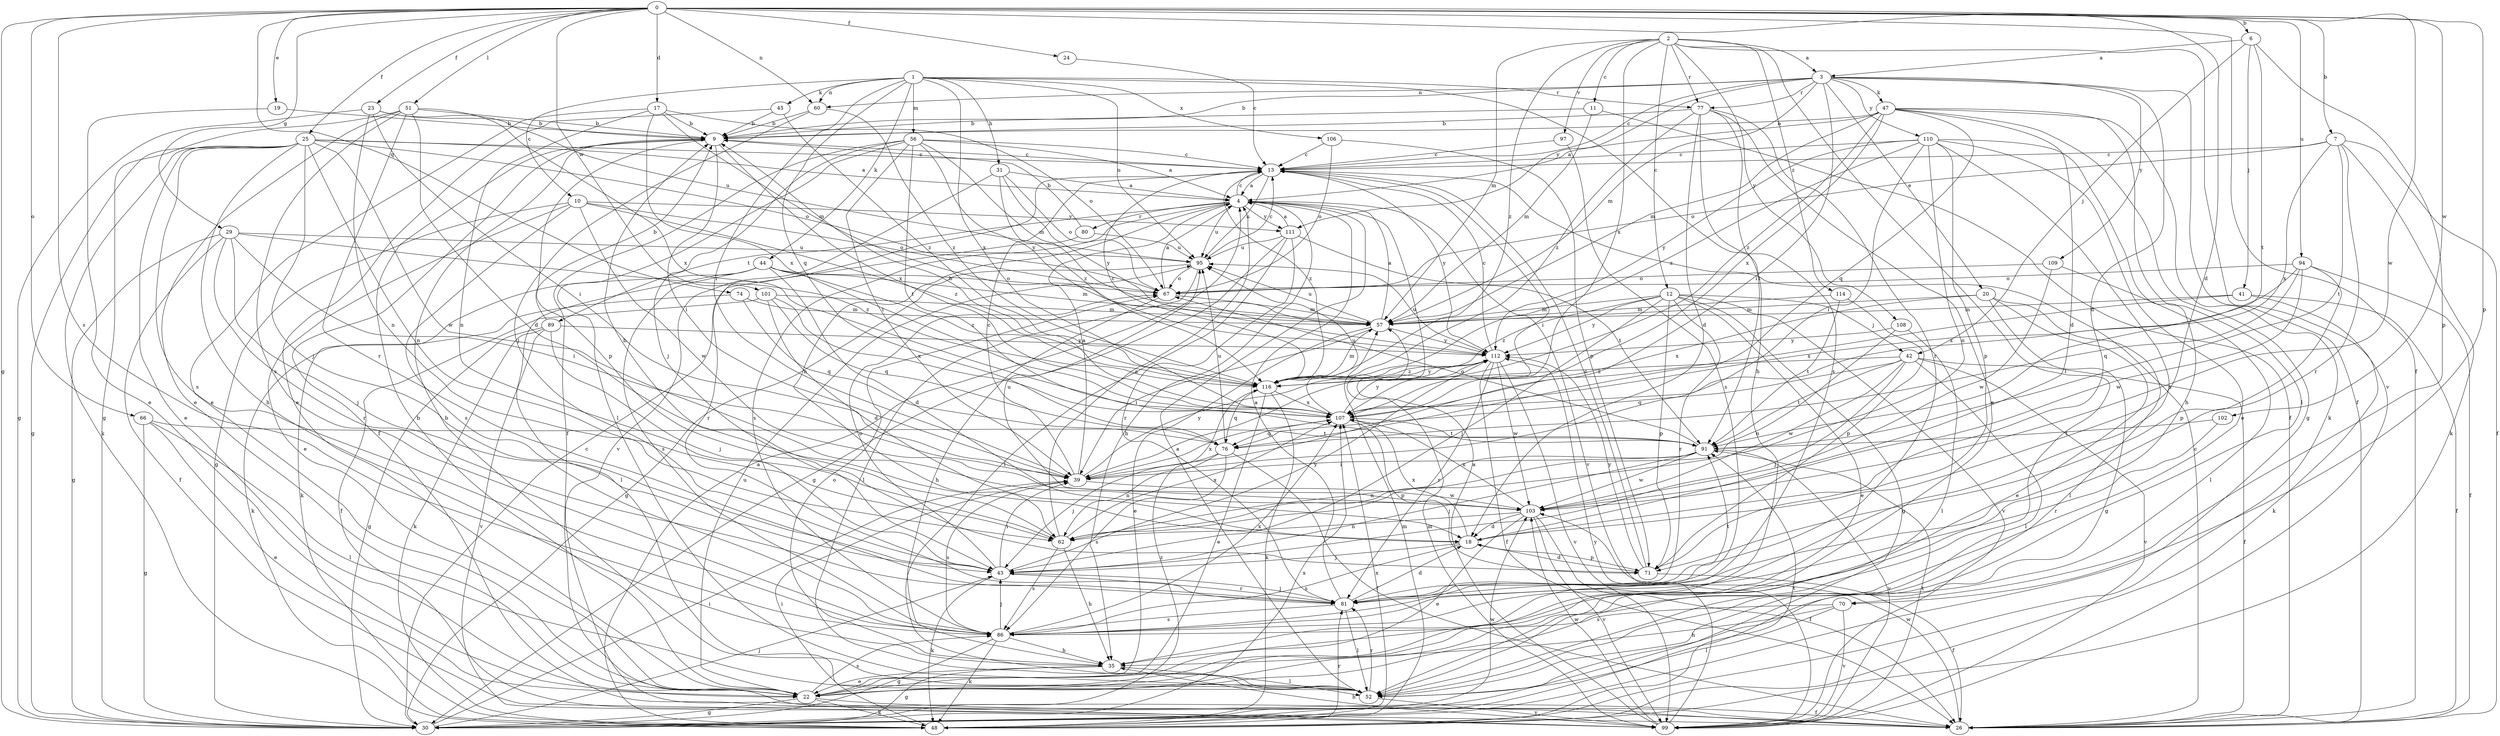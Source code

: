 strict digraph  {
0;
1;
2;
3;
4;
6;
7;
9;
10;
11;
12;
13;
17;
18;
19;
20;
22;
23;
24;
25;
26;
29;
30;
31;
35;
39;
41;
42;
43;
44;
45;
47;
48;
51;
52;
56;
57;
60;
62;
66;
67;
70;
71;
74;
76;
77;
80;
81;
86;
89;
91;
94;
95;
97;
99;
101;
102;
103;
106;
107;
108;
109;
110;
111;
112;
114;
116;
0 -> 6  [label=b];
0 -> 7  [label=b];
0 -> 17  [label=d];
0 -> 18  [label=d];
0 -> 19  [label=e];
0 -> 23  [label=f];
0 -> 24  [label=f];
0 -> 25  [label=f];
0 -> 26  [label=f];
0 -> 29  [label=g];
0 -> 30  [label=g];
0 -> 51  [label=l];
0 -> 60  [label=n];
0 -> 66  [label=o];
0 -> 70  [label=p];
0 -> 74  [label=q];
0 -> 86  [label=s];
0 -> 94  [label=u];
0 -> 101  [label=w];
0 -> 102  [label=w];
0 -> 103  [label=w];
1 -> 10  [label=c];
1 -> 31  [label=h];
1 -> 35  [label=h];
1 -> 39  [label=i];
1 -> 44  [label=k];
1 -> 45  [label=k];
1 -> 56  [label=m];
1 -> 60  [label=n];
1 -> 76  [label=q];
1 -> 77  [label=r];
1 -> 95  [label=u];
1 -> 106  [label=x];
1 -> 107  [label=x];
2 -> 3  [label=a];
2 -> 11  [label=c];
2 -> 12  [label=c];
2 -> 52  [label=l];
2 -> 57  [label=m];
2 -> 77  [label=r];
2 -> 97  [label=v];
2 -> 99  [label=v];
2 -> 107  [label=x];
2 -> 108  [label=y];
2 -> 114  [label=z];
2 -> 116  [label=z];
3 -> 9  [label=b];
3 -> 13  [label=c];
3 -> 18  [label=d];
3 -> 20  [label=e];
3 -> 26  [label=f];
3 -> 39  [label=i];
3 -> 47  [label=k];
3 -> 57  [label=m];
3 -> 60  [label=n];
3 -> 77  [label=r];
3 -> 109  [label=y];
3 -> 110  [label=y];
3 -> 111  [label=y];
4 -> 13  [label=c];
4 -> 35  [label=h];
4 -> 62  [label=n];
4 -> 80  [label=r];
4 -> 86  [label=s];
4 -> 89  [label=t];
4 -> 95  [label=u];
4 -> 99  [label=v];
4 -> 111  [label=y];
6 -> 3  [label=a];
6 -> 41  [label=j];
6 -> 42  [label=j];
6 -> 70  [label=p];
6 -> 91  [label=t];
7 -> 13  [label=c];
7 -> 26  [label=f];
7 -> 48  [label=k];
7 -> 67  [label=o];
7 -> 81  [label=r];
7 -> 91  [label=t];
7 -> 107  [label=x];
9 -> 13  [label=c];
9 -> 26  [label=f];
9 -> 39  [label=i];
9 -> 71  [label=p];
9 -> 107  [label=x];
10 -> 22  [label=e];
10 -> 30  [label=g];
10 -> 67  [label=o];
10 -> 86  [label=s];
10 -> 103  [label=w];
10 -> 111  [label=y];
10 -> 116  [label=z];
11 -> 9  [label=b];
11 -> 26  [label=f];
11 -> 57  [label=m];
12 -> 22  [label=e];
12 -> 30  [label=g];
12 -> 42  [label=j];
12 -> 43  [label=j];
12 -> 57  [label=m];
12 -> 71  [label=p];
12 -> 81  [label=r];
12 -> 99  [label=v];
12 -> 112  [label=y];
12 -> 116  [label=z];
13 -> 4  [label=a];
13 -> 39  [label=i];
13 -> 95  [label=u];
13 -> 112  [label=y];
13 -> 116  [label=z];
17 -> 9  [label=b];
17 -> 22  [label=e];
17 -> 57  [label=m];
17 -> 62  [label=n];
17 -> 67  [label=o];
17 -> 107  [label=x];
18 -> 43  [label=j];
18 -> 71  [label=p];
18 -> 86  [label=s];
18 -> 107  [label=x];
19 -> 9  [label=b];
19 -> 22  [label=e];
20 -> 22  [label=e];
20 -> 30  [label=g];
20 -> 52  [label=l];
20 -> 57  [label=m];
20 -> 107  [label=x];
22 -> 9  [label=b];
22 -> 26  [label=f];
22 -> 30  [label=g];
22 -> 48  [label=k];
22 -> 86  [label=s];
22 -> 95  [label=u];
23 -> 9  [label=b];
23 -> 30  [label=g];
23 -> 39  [label=i];
23 -> 62  [label=n];
23 -> 95  [label=u];
24 -> 13  [label=c];
25 -> 4  [label=a];
25 -> 13  [label=c];
25 -> 22  [label=e];
25 -> 30  [label=g];
25 -> 35  [label=h];
25 -> 43  [label=j];
25 -> 48  [label=k];
25 -> 62  [label=n];
25 -> 67  [label=o];
25 -> 86  [label=s];
25 -> 103  [label=w];
26 -> 13  [label=c];
26 -> 103  [label=w];
29 -> 26  [label=f];
29 -> 30  [label=g];
29 -> 39  [label=i];
29 -> 43  [label=j];
29 -> 81  [label=r];
29 -> 95  [label=u];
29 -> 116  [label=z];
30 -> 13  [label=c];
30 -> 39  [label=i];
30 -> 43  [label=j];
30 -> 103  [label=w];
30 -> 107  [label=x];
30 -> 116  [label=z];
31 -> 4  [label=a];
31 -> 67  [label=o];
31 -> 99  [label=v];
31 -> 112  [label=y];
31 -> 116  [label=z];
35 -> 22  [label=e];
35 -> 30  [label=g];
35 -> 52  [label=l];
35 -> 67  [label=o];
39 -> 4  [label=a];
39 -> 13  [label=c];
39 -> 86  [label=s];
39 -> 103  [label=w];
39 -> 107  [label=x];
39 -> 112  [label=y];
41 -> 26  [label=f];
41 -> 48  [label=k];
41 -> 57  [label=m];
41 -> 107  [label=x];
42 -> 26  [label=f];
42 -> 43  [label=j];
42 -> 52  [label=l];
42 -> 76  [label=q];
42 -> 91  [label=t];
42 -> 99  [label=v];
42 -> 103  [label=w];
42 -> 116  [label=z];
43 -> 39  [label=i];
43 -> 48  [label=k];
43 -> 67  [label=o];
43 -> 81  [label=r];
43 -> 112  [label=y];
44 -> 18  [label=d];
44 -> 48  [label=k];
44 -> 52  [label=l];
44 -> 57  [label=m];
44 -> 67  [label=o];
44 -> 86  [label=s];
44 -> 116  [label=z];
45 -> 9  [label=b];
45 -> 22  [label=e];
45 -> 116  [label=z];
47 -> 4  [label=a];
47 -> 9  [label=b];
47 -> 18  [label=d];
47 -> 30  [label=g];
47 -> 48  [label=k];
47 -> 52  [label=l];
47 -> 57  [label=m];
47 -> 76  [label=q];
47 -> 107  [label=x];
47 -> 116  [label=z];
48 -> 4  [label=a];
48 -> 39  [label=i];
48 -> 57  [label=m];
48 -> 81  [label=r];
48 -> 91  [label=t];
48 -> 107  [label=x];
51 -> 9  [label=b];
51 -> 18  [label=d];
51 -> 22  [label=e];
51 -> 30  [label=g];
51 -> 81  [label=r];
51 -> 86  [label=s];
51 -> 107  [label=x];
52 -> 4  [label=a];
52 -> 9  [label=b];
52 -> 81  [label=r];
52 -> 99  [label=v];
56 -> 4  [label=a];
56 -> 13  [label=c];
56 -> 26  [label=f];
56 -> 39  [label=i];
56 -> 43  [label=j];
56 -> 52  [label=l];
56 -> 57  [label=m];
56 -> 91  [label=t];
56 -> 112  [label=y];
57 -> 4  [label=a];
57 -> 22  [label=e];
57 -> 39  [label=i];
57 -> 95  [label=u];
57 -> 112  [label=y];
60 -> 9  [label=b];
60 -> 43  [label=j];
60 -> 116  [label=z];
62 -> 4  [label=a];
62 -> 9  [label=b];
62 -> 35  [label=h];
62 -> 86  [label=s];
62 -> 107  [label=x];
66 -> 22  [label=e];
66 -> 30  [label=g];
66 -> 52  [label=l];
66 -> 91  [label=t];
67 -> 4  [label=a];
67 -> 35  [label=h];
67 -> 57  [label=m];
70 -> 35  [label=h];
70 -> 52  [label=l];
70 -> 86  [label=s];
70 -> 99  [label=v];
71 -> 13  [label=c];
71 -> 18  [label=d];
71 -> 26  [label=f];
71 -> 112  [label=y];
74 -> 48  [label=k];
74 -> 57  [label=m];
74 -> 76  [label=q];
76 -> 26  [label=f];
76 -> 43  [label=j];
76 -> 62  [label=n];
76 -> 86  [label=s];
76 -> 95  [label=u];
77 -> 9  [label=b];
77 -> 18  [label=d];
77 -> 22  [label=e];
77 -> 81  [label=r];
77 -> 86  [label=s];
77 -> 91  [label=t];
77 -> 116  [label=z];
80 -> 9  [label=b];
80 -> 81  [label=r];
80 -> 95  [label=u];
81 -> 4  [label=a];
81 -> 18  [label=d];
81 -> 43  [label=j];
81 -> 52  [label=l];
81 -> 86  [label=s];
81 -> 91  [label=t];
86 -> 30  [label=g];
86 -> 35  [label=h];
86 -> 43  [label=j];
86 -> 48  [label=k];
86 -> 107  [label=x];
89 -> 9  [label=b];
89 -> 30  [label=g];
89 -> 43  [label=j];
89 -> 48  [label=k];
89 -> 99  [label=v];
89 -> 112  [label=y];
91 -> 39  [label=i];
91 -> 43  [label=j];
91 -> 62  [label=n];
91 -> 67  [label=o];
91 -> 99  [label=v];
91 -> 103  [label=w];
94 -> 26  [label=f];
94 -> 67  [label=o];
94 -> 71  [label=p];
94 -> 76  [label=q];
94 -> 103  [label=w];
94 -> 107  [label=x];
95 -> 13  [label=c];
95 -> 30  [label=g];
95 -> 52  [label=l];
95 -> 67  [label=o];
97 -> 13  [label=c];
97 -> 86  [label=s];
99 -> 4  [label=a];
99 -> 35  [label=h];
99 -> 57  [label=m];
99 -> 91  [label=t];
99 -> 103  [label=w];
99 -> 112  [label=y];
101 -> 18  [label=d];
101 -> 26  [label=f];
101 -> 57  [label=m];
101 -> 76  [label=q];
101 -> 107  [label=x];
102 -> 81  [label=r];
102 -> 91  [label=t];
103 -> 18  [label=d];
103 -> 22  [label=e];
103 -> 26  [label=f];
103 -> 62  [label=n];
103 -> 95  [label=u];
103 -> 99  [label=v];
103 -> 107  [label=x];
106 -> 13  [label=c];
106 -> 67  [label=o];
106 -> 71  [label=p];
107 -> 9  [label=b];
107 -> 71  [label=p];
107 -> 76  [label=q];
107 -> 91  [label=t];
107 -> 95  [label=u];
107 -> 112  [label=y];
108 -> 52  [label=l];
108 -> 62  [label=n];
108 -> 112  [label=y];
109 -> 52  [label=l];
109 -> 67  [label=o];
109 -> 103  [label=w];
110 -> 13  [label=c];
110 -> 22  [label=e];
110 -> 35  [label=h];
110 -> 39  [label=i];
110 -> 62  [label=n];
110 -> 71  [label=p];
110 -> 86  [label=s];
110 -> 112  [label=y];
110 -> 116  [label=z];
111 -> 4  [label=a];
111 -> 30  [label=g];
111 -> 52  [label=l];
111 -> 81  [label=r];
111 -> 91  [label=t];
111 -> 95  [label=u];
112 -> 13  [label=c];
112 -> 26  [label=f];
112 -> 81  [label=r];
112 -> 95  [label=u];
112 -> 99  [label=v];
112 -> 103  [label=w];
112 -> 116  [label=z];
114 -> 57  [label=m];
114 -> 71  [label=p];
114 -> 91  [label=t];
116 -> 13  [label=c];
116 -> 22  [label=e];
116 -> 48  [label=k];
116 -> 57  [label=m];
116 -> 76  [label=q];
116 -> 107  [label=x];
116 -> 112  [label=y];
}

